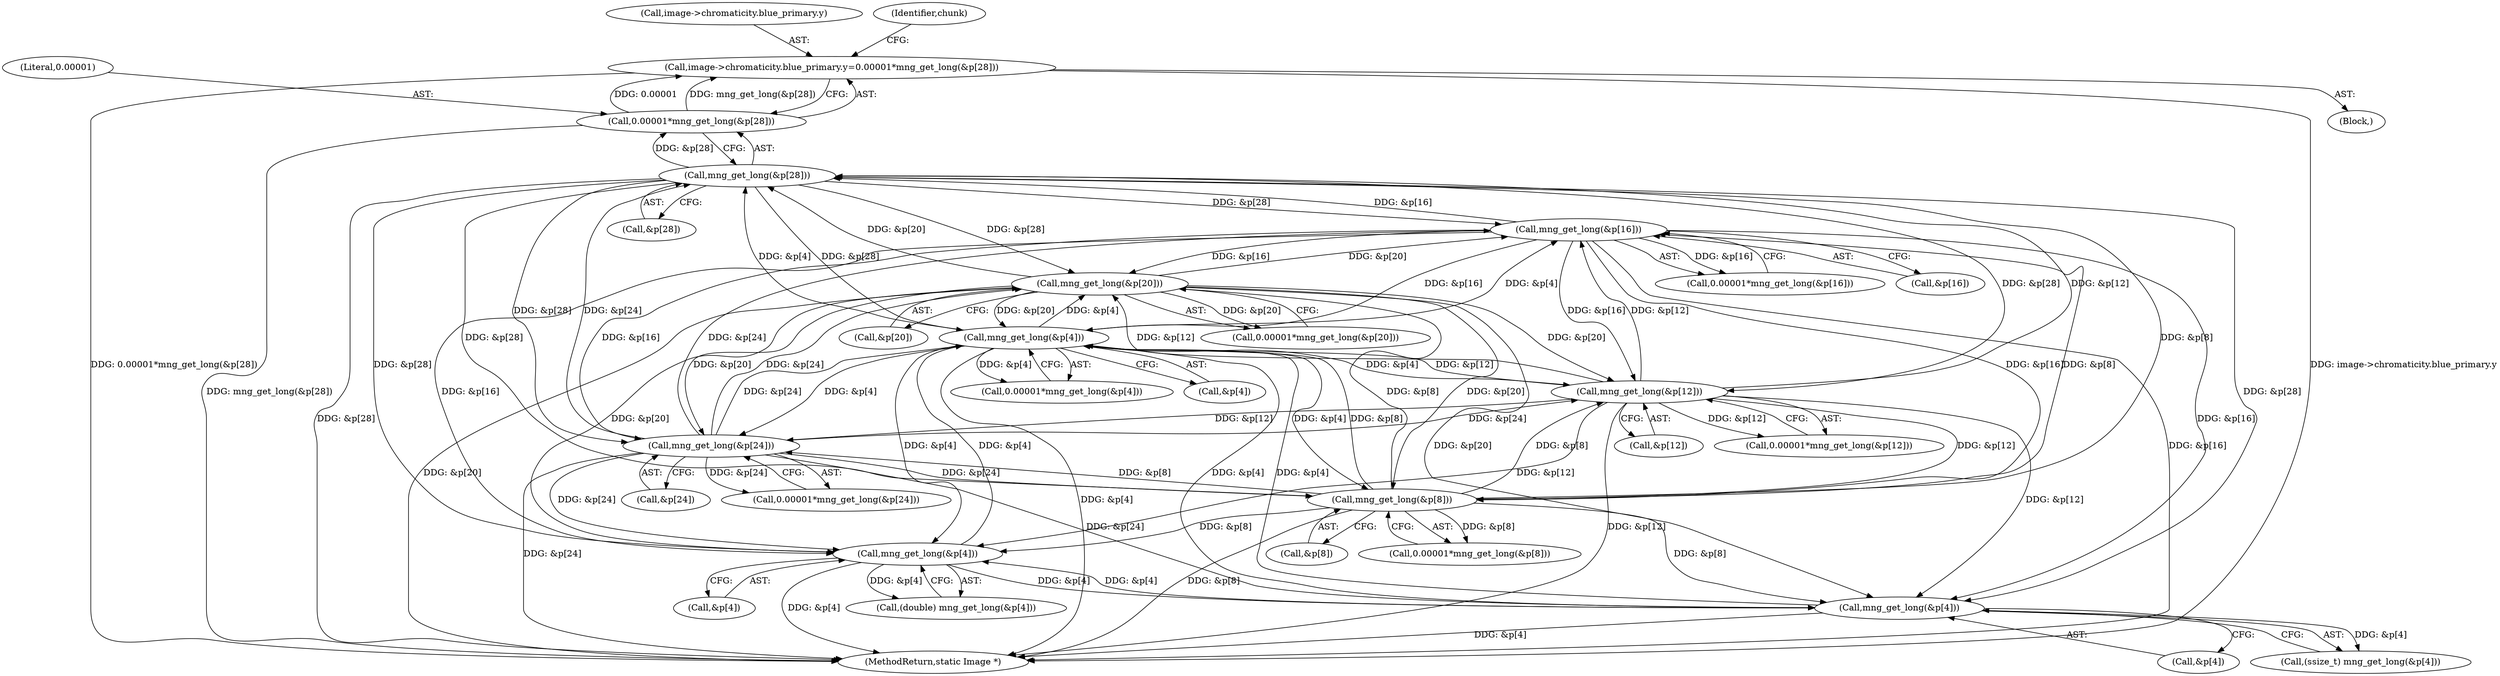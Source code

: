 digraph "0_ImageMagick_9eedb5660f1704cde8e8cd784c5c2a09dd2fd60f@pointer" {
"1001292" [label="(Call,image->chromaticity.blue_primary.y=0.00001*mng_get_long(&p[28]))"];
"1001300" [label="(Call,0.00001*mng_get_long(&p[28]))"];
"1001302" [label="(Call,mng_get_long(&p[28]))"];
"1001257" [label="(Call,mng_get_long(&p[16]))"];
"1001272" [label="(Call,mng_get_long(&p[20]))"];
"1001212" [label="(Call,mng_get_long(&p[4]))"];
"1001242" [label="(Call,mng_get_long(&p[12]))"];
"1001287" [label="(Call,mng_get_long(&p[24]))"];
"1001227" [label="(Call,mng_get_long(&p[8]))"];
"1001452" [label="(Call,mng_get_long(&p[4]))"];
"1001518" [label="(Call,mng_get_long(&p[4]))"];
"1001516" [label="(Call,(double) mng_get_long(&p[4]))"];
"1001293" [label="(Call,image->chromaticity.blue_primary.y)"];
"1001212" [label="(Call,mng_get_long(&p[4]))"];
"1001257" [label="(Call,mng_get_long(&p[16]))"];
"1001292" [label="(Call,image->chromaticity.blue_primary.y=0.00001*mng_get_long(&p[28]))"];
"1001301" [label="(Literal,0.00001)"];
"1001255" [label="(Call,0.00001*mng_get_long(&p[16]))"];
"1001189" [label="(Block,)"];
"1001243" [label="(Call,&p[12])"];
"1001242" [label="(Call,mng_get_long(&p[12]))"];
"1001272" [label="(Call,mng_get_long(&p[20]))"];
"1001240" [label="(Call,0.00001*mng_get_long(&p[12]))"];
"1001452" [label="(Call,mng_get_long(&p[4]))"];
"1001287" [label="(Call,mng_get_long(&p[24]))"];
"1001300" [label="(Call,0.00001*mng_get_long(&p[28]))"];
"1001453" [label="(Call,&p[4])"];
"1001210" [label="(Call,0.00001*mng_get_long(&p[4]))"];
"1001303" [label="(Call,&p[28])"];
"1001518" [label="(Call,mng_get_long(&p[4]))"];
"1001270" [label="(Call,0.00001*mng_get_long(&p[20]))"];
"1001519" [label="(Call,&p[4])"];
"1002175" [label="(MethodReturn,static Image *)"];
"1001228" [label="(Call,&p[8])"];
"1001302" [label="(Call,mng_get_long(&p[28]))"];
"1001288" [label="(Call,&p[24])"];
"1001285" [label="(Call,0.00001*mng_get_long(&p[24]))"];
"1001225" [label="(Call,0.00001*mng_get_long(&p[8]))"];
"1001213" [label="(Call,&p[4])"];
"1001450" [label="(Call,(ssize_t) mng_get_long(&p[4]))"];
"1001258" [label="(Call,&p[16])"];
"1001227" [label="(Call,mng_get_long(&p[8]))"];
"1001273" [label="(Call,&p[20])"];
"1001308" [label="(Identifier,chunk)"];
"1001292" -> "1001189"  [label="AST: "];
"1001292" -> "1001300"  [label="CFG: "];
"1001293" -> "1001292"  [label="AST: "];
"1001300" -> "1001292"  [label="AST: "];
"1001308" -> "1001292"  [label="CFG: "];
"1001292" -> "1002175"  [label="DDG: 0.00001*mng_get_long(&p[28])"];
"1001292" -> "1002175"  [label="DDG: image->chromaticity.blue_primary.y"];
"1001300" -> "1001292"  [label="DDG: 0.00001"];
"1001300" -> "1001292"  [label="DDG: mng_get_long(&p[28])"];
"1001300" -> "1001302"  [label="CFG: "];
"1001301" -> "1001300"  [label="AST: "];
"1001302" -> "1001300"  [label="AST: "];
"1001300" -> "1002175"  [label="DDG: mng_get_long(&p[28])"];
"1001302" -> "1001300"  [label="DDG: &p[28]"];
"1001302" -> "1001303"  [label="CFG: "];
"1001303" -> "1001302"  [label="AST: "];
"1001302" -> "1002175"  [label="DDG: &p[28]"];
"1001302" -> "1001212"  [label="DDG: &p[28]"];
"1001302" -> "1001227"  [label="DDG: &p[28]"];
"1001302" -> "1001242"  [label="DDG: &p[28]"];
"1001302" -> "1001257"  [label="DDG: &p[28]"];
"1001302" -> "1001272"  [label="DDG: &p[28]"];
"1001302" -> "1001287"  [label="DDG: &p[28]"];
"1001257" -> "1001302"  [label="DDG: &p[16]"];
"1001272" -> "1001302"  [label="DDG: &p[20]"];
"1001212" -> "1001302"  [label="DDG: &p[4]"];
"1001242" -> "1001302"  [label="DDG: &p[12]"];
"1001287" -> "1001302"  [label="DDG: &p[24]"];
"1001227" -> "1001302"  [label="DDG: &p[8]"];
"1001302" -> "1001452"  [label="DDG: &p[28]"];
"1001302" -> "1001518"  [label="DDG: &p[28]"];
"1001257" -> "1001255"  [label="AST: "];
"1001257" -> "1001258"  [label="CFG: "];
"1001258" -> "1001257"  [label="AST: "];
"1001255" -> "1001257"  [label="CFG: "];
"1001257" -> "1002175"  [label="DDG: &p[16]"];
"1001257" -> "1001212"  [label="DDG: &p[16]"];
"1001257" -> "1001227"  [label="DDG: &p[16]"];
"1001257" -> "1001242"  [label="DDG: &p[16]"];
"1001257" -> "1001255"  [label="DDG: &p[16]"];
"1001272" -> "1001257"  [label="DDG: &p[20]"];
"1001212" -> "1001257"  [label="DDG: &p[4]"];
"1001242" -> "1001257"  [label="DDG: &p[12]"];
"1001287" -> "1001257"  [label="DDG: &p[24]"];
"1001227" -> "1001257"  [label="DDG: &p[8]"];
"1001257" -> "1001272"  [label="DDG: &p[16]"];
"1001257" -> "1001287"  [label="DDG: &p[16]"];
"1001257" -> "1001452"  [label="DDG: &p[16]"];
"1001257" -> "1001518"  [label="DDG: &p[16]"];
"1001272" -> "1001270"  [label="AST: "];
"1001272" -> "1001273"  [label="CFG: "];
"1001273" -> "1001272"  [label="AST: "];
"1001270" -> "1001272"  [label="CFG: "];
"1001272" -> "1002175"  [label="DDG: &p[20]"];
"1001272" -> "1001212"  [label="DDG: &p[20]"];
"1001272" -> "1001227"  [label="DDG: &p[20]"];
"1001272" -> "1001242"  [label="DDG: &p[20]"];
"1001272" -> "1001270"  [label="DDG: &p[20]"];
"1001212" -> "1001272"  [label="DDG: &p[4]"];
"1001242" -> "1001272"  [label="DDG: &p[12]"];
"1001287" -> "1001272"  [label="DDG: &p[24]"];
"1001227" -> "1001272"  [label="DDG: &p[8]"];
"1001272" -> "1001287"  [label="DDG: &p[20]"];
"1001272" -> "1001452"  [label="DDG: &p[20]"];
"1001272" -> "1001518"  [label="DDG: &p[20]"];
"1001212" -> "1001210"  [label="AST: "];
"1001212" -> "1001213"  [label="CFG: "];
"1001213" -> "1001212"  [label="AST: "];
"1001210" -> "1001212"  [label="CFG: "];
"1001212" -> "1002175"  [label="DDG: &p[4]"];
"1001212" -> "1001210"  [label="DDG: &p[4]"];
"1001242" -> "1001212"  [label="DDG: &p[12]"];
"1001287" -> "1001212"  [label="DDG: &p[24]"];
"1001452" -> "1001212"  [label="DDG: &p[4]"];
"1001227" -> "1001212"  [label="DDG: &p[8]"];
"1001518" -> "1001212"  [label="DDG: &p[4]"];
"1001212" -> "1001227"  [label="DDG: &p[4]"];
"1001212" -> "1001242"  [label="DDG: &p[4]"];
"1001212" -> "1001287"  [label="DDG: &p[4]"];
"1001212" -> "1001452"  [label="DDG: &p[4]"];
"1001212" -> "1001518"  [label="DDG: &p[4]"];
"1001242" -> "1001240"  [label="AST: "];
"1001242" -> "1001243"  [label="CFG: "];
"1001243" -> "1001242"  [label="AST: "];
"1001240" -> "1001242"  [label="CFG: "];
"1001242" -> "1002175"  [label="DDG: &p[12]"];
"1001242" -> "1001227"  [label="DDG: &p[12]"];
"1001242" -> "1001240"  [label="DDG: &p[12]"];
"1001287" -> "1001242"  [label="DDG: &p[24]"];
"1001227" -> "1001242"  [label="DDG: &p[8]"];
"1001242" -> "1001287"  [label="DDG: &p[12]"];
"1001242" -> "1001452"  [label="DDG: &p[12]"];
"1001242" -> "1001518"  [label="DDG: &p[12]"];
"1001287" -> "1001285"  [label="AST: "];
"1001287" -> "1001288"  [label="CFG: "];
"1001288" -> "1001287"  [label="AST: "];
"1001285" -> "1001287"  [label="CFG: "];
"1001287" -> "1002175"  [label="DDG: &p[24]"];
"1001287" -> "1001227"  [label="DDG: &p[24]"];
"1001287" -> "1001285"  [label="DDG: &p[24]"];
"1001227" -> "1001287"  [label="DDG: &p[8]"];
"1001287" -> "1001452"  [label="DDG: &p[24]"];
"1001287" -> "1001518"  [label="DDG: &p[24]"];
"1001227" -> "1001225"  [label="AST: "];
"1001227" -> "1001228"  [label="CFG: "];
"1001228" -> "1001227"  [label="AST: "];
"1001225" -> "1001227"  [label="CFG: "];
"1001227" -> "1002175"  [label="DDG: &p[8]"];
"1001227" -> "1001225"  [label="DDG: &p[8]"];
"1001227" -> "1001452"  [label="DDG: &p[8]"];
"1001227" -> "1001518"  [label="DDG: &p[8]"];
"1001452" -> "1001450"  [label="AST: "];
"1001452" -> "1001453"  [label="CFG: "];
"1001453" -> "1001452"  [label="AST: "];
"1001450" -> "1001452"  [label="CFG: "];
"1001452" -> "1002175"  [label="DDG: &p[4]"];
"1001452" -> "1001450"  [label="DDG: &p[4]"];
"1001518" -> "1001452"  [label="DDG: &p[4]"];
"1001452" -> "1001518"  [label="DDG: &p[4]"];
"1001518" -> "1001516"  [label="AST: "];
"1001518" -> "1001519"  [label="CFG: "];
"1001519" -> "1001518"  [label="AST: "];
"1001516" -> "1001518"  [label="CFG: "];
"1001518" -> "1002175"  [label="DDG: &p[4]"];
"1001518" -> "1001516"  [label="DDG: &p[4]"];
}
